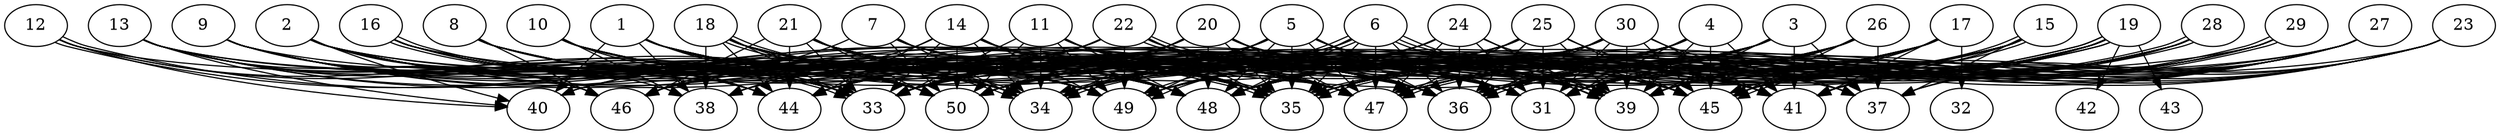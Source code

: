 // DAG automatically generated by daggen at Thu Oct  3 14:07:58 2019
// ./daggen --dot -n 50 --ccr 0.4 --fat 0.9 --regular 0.7 --density 0.9 --mindata 5242880 --maxdata 52428800 
digraph G {
  1 [size="66191360", alpha="0.03", expect_size="26476544"] 
  1 -> 31 [size ="26476544"]
  1 -> 33 [size ="26476544"]
  1 -> 34 [size ="26476544"]
  1 -> 36 [size ="26476544"]
  1 -> 38 [size ="26476544"]
  1 -> 39 [size ="26476544"]
  1 -> 40 [size ="26476544"]
  1 -> 41 [size ="26476544"]
  1 -> 48 [size ="26476544"]
  1 -> 50 [size ="26476544"]
  2 [size="103925760", alpha="0.04", expect_size="41570304"] 
  2 -> 31 [size ="41570304"]
  2 -> 33 [size ="41570304"]
  2 -> 34 [size ="41570304"]
  2 -> 36 [size ="41570304"]
  2 -> 38 [size ="41570304"]
  2 -> 39 [size ="41570304"]
  2 -> 40 [size ="41570304"]
  2 -> 41 [size ="41570304"]
  2 -> 46 [size ="41570304"]
  2 -> 48 [size ="41570304"]
  2 -> 49 [size ="41570304"]
  2 -> 50 [size ="41570304"]
  3 [size="72506880", alpha="0.14", expect_size="29002752"] 
  3 -> 31 [size ="29002752"]
  3 -> 33 [size ="29002752"]
  3 -> 35 [size ="29002752"]
  3 -> 36 [size ="29002752"]
  3 -> 37 [size ="29002752"]
  3 -> 39 [size ="29002752"]
  3 -> 40 [size ="29002752"]
  3 -> 41 [size ="29002752"]
  3 -> 50 [size ="29002752"]
  4 [size="29358080", alpha="0.14", expect_size="11743232"] 
  4 -> 31 [size ="11743232"]
  4 -> 33 [size ="11743232"]
  4 -> 35 [size ="11743232"]
  4 -> 36 [size ="11743232"]
  4 -> 39 [size ="11743232"]
  4 -> 41 [size ="11743232"]
  4 -> 44 [size ="11743232"]
  4 -> 45 [size ="11743232"]
  4 -> 49 [size ="11743232"]
  5 [size="122846720", alpha="0.17", expect_size="49138688"] 
  5 -> 31 [size ="49138688"]
  5 -> 34 [size ="49138688"]
  5 -> 35 [size ="49138688"]
  5 -> 36 [size ="49138688"]
  5 -> 39 [size ="49138688"]
  5 -> 40 [size ="49138688"]
  5 -> 45 [size ="49138688"]
  5 -> 47 [size ="49138688"]
  5 -> 48 [size ="49138688"]
  5 -> 49 [size ="49138688"]
  5 -> 50 [size ="49138688"]
  6 [size="128473600", alpha="0.10", expect_size="51389440"] 
  6 -> 35 [size ="51389440"]
  6 -> 36 [size ="51389440"]
  6 -> 38 [size ="51389440"]
  6 -> 39 [size ="51389440"]
  6 -> 39 [size ="51389440"]
  6 -> 41 [size ="51389440"]
  6 -> 47 [size ="51389440"]
  6 -> 48 [size ="51389440"]
  6 -> 49 [size ="51389440"]
  6 -> 49 [size ="51389440"]
  6 -> 50 [size ="51389440"]
  7 [size="71685120", alpha="0.13", expect_size="28674048"] 
  7 -> 34 [size ="28674048"]
  7 -> 37 [size ="28674048"]
  7 -> 39 [size ="28674048"]
  7 -> 46 [size ="28674048"]
  7 -> 48 [size ="28674048"]
  7 -> 50 [size ="28674048"]
  8 [size="69591040", alpha="0.05", expect_size="27836416"] 
  8 -> 31 [size ="27836416"]
  8 -> 33 [size ="27836416"]
  8 -> 34 [size ="27836416"]
  8 -> 35 [size ="27836416"]
  8 -> 36 [size ="27836416"]
  8 -> 46 [size ="27836416"]
  8 -> 48 [size ="27836416"]
  8 -> 49 [size ="27836416"]
  8 -> 50 [size ="27836416"]
  9 [size="101176320", alpha="0.19", expect_size="40470528"] 
  9 -> 31 [size ="40470528"]
  9 -> 33 [size ="40470528"]
  9 -> 34 [size ="40470528"]
  9 -> 36 [size ="40470528"]
  9 -> 44 [size ="40470528"]
  9 -> 46 [size ="40470528"]
  9 -> 47 [size ="40470528"]
  9 -> 48 [size ="40470528"]
  9 -> 49 [size ="40470528"]
  9 -> 50 [size ="40470528"]
  10 [size="37726720", alpha="0.06", expect_size="15090688"] 
  10 -> 31 [size ="15090688"]
  10 -> 34 [size ="15090688"]
  10 -> 35 [size ="15090688"]
  10 -> 38 [size ="15090688"]
  10 -> 44 [size ="15090688"]
  10 -> 45 [size ="15090688"]
  10 -> 47 [size ="15090688"]
  10 -> 49 [size ="15090688"]
  10 -> 50 [size ="15090688"]
  11 [size="71928320", alpha="0.09", expect_size="28771328"] 
  11 -> 33 [size ="28771328"]
  11 -> 34 [size ="28771328"]
  11 -> 35 [size ="28771328"]
  11 -> 36 [size ="28771328"]
  11 -> 39 [size ="28771328"]
  11 -> 47 [size ="28771328"]
  11 -> 48 [size ="28771328"]
  11 -> 49 [size ="28771328"]
  11 -> 50 [size ="28771328"]
  12 [size="88373760", alpha="0.14", expect_size="35349504"] 
  12 -> 33 [size ="35349504"]
  12 -> 35 [size ="35349504"]
  12 -> 35 [size ="35349504"]
  12 -> 40 [size ="35349504"]
  12 -> 47 [size ="35349504"]
  12 -> 50 [size ="35349504"]
  13 [size="113894400", alpha="0.20", expect_size="45557760"] 
  13 -> 33 [size ="45557760"]
  13 -> 35 [size ="45557760"]
  13 -> 36 [size ="45557760"]
  13 -> 39 [size ="45557760"]
  13 -> 40 [size ="45557760"]
  13 -> 44 [size ="45557760"]
  13 -> 46 [size ="45557760"]
  13 -> 47 [size ="45557760"]
  13 -> 50 [size ="45557760"]
  14 [size="80596480", alpha="0.10", expect_size="32238592"] 
  14 -> 31 [size ="32238592"]
  14 -> 33 [size ="32238592"]
  14 -> 34 [size ="32238592"]
  14 -> 35 [size ="32238592"]
  14 -> 36 [size ="32238592"]
  14 -> 38 [size ="32238592"]
  14 -> 41 [size ="32238592"]
  14 -> 44 [size ="32238592"]
  14 -> 45 [size ="32238592"]
  14 -> 47 [size ="32238592"]
  14 -> 48 [size ="32238592"]
  14 -> 49 [size ="32238592"]
  14 -> 50 [size ="32238592"]
  15 [size="45340160", alpha="0.04", expect_size="18136064"] 
  15 -> 31 [size ="18136064"]
  15 -> 33 [size ="18136064"]
  15 -> 34 [size ="18136064"]
  15 -> 35 [size ="18136064"]
  15 -> 37 [size ="18136064"]
  15 -> 39 [size ="18136064"]
  15 -> 41 [size ="18136064"]
  15 -> 45 [size ="18136064"]
  15 -> 45 [size ="18136064"]
  15 -> 47 [size ="18136064"]
  15 -> 48 [size ="18136064"]
  15 -> 49 [size ="18136064"]
  15 -> 50 [size ="18136064"]
  16 [size="28715520", alpha="0.03", expect_size="11486208"] 
  16 -> 33 [size ="11486208"]
  16 -> 33 [size ="11486208"]
  16 -> 34 [size ="11486208"]
  16 -> 35 [size ="11486208"]
  16 -> 37 [size ="11486208"]
  16 -> 44 [size ="11486208"]
  16 -> 47 [size ="11486208"]
  16 -> 48 [size ="11486208"]
  16 -> 49 [size ="11486208"]
  16 -> 50 [size ="11486208"]
  17 [size="85527040", alpha="0.02", expect_size="34210816"] 
  17 -> 32 [size ="34210816"]
  17 -> 33 [size ="34210816"]
  17 -> 34 [size ="34210816"]
  17 -> 35 [size ="34210816"]
  17 -> 39 [size ="34210816"]
  17 -> 41 [size ="34210816"]
  17 -> 44 [size ="34210816"]
  17 -> 45 [size ="34210816"]
  17 -> 47 [size ="34210816"]
  17 -> 48 [size ="34210816"]
  18 [size="42621440", alpha="0.01", expect_size="17048576"] 
  18 -> 33 [size ="17048576"]
  18 -> 34 [size ="17048576"]
  18 -> 34 [size ="17048576"]
  18 -> 35 [size ="17048576"]
  18 -> 36 [size ="17048576"]
  18 -> 38 [size ="17048576"]
  18 -> 41 [size ="17048576"]
  18 -> 44 [size ="17048576"]
  18 -> 45 [size ="17048576"]
  18 -> 47 [size ="17048576"]
  18 -> 48 [size ="17048576"]
  18 -> 49 [size ="17048576"]
  18 -> 50 [size ="17048576"]
  19 [size="72268800", alpha="0.10", expect_size="28907520"] 
  19 -> 34 [size ="28907520"]
  19 -> 34 [size ="28907520"]
  19 -> 35 [size ="28907520"]
  19 -> 35 [size ="28907520"]
  19 -> 36 [size ="28907520"]
  19 -> 39 [size ="28907520"]
  19 -> 41 [size ="28907520"]
  19 -> 42 [size ="28907520"]
  19 -> 43 [size ="28907520"]
  19 -> 45 [size ="28907520"]
  19 -> 47 [size ="28907520"]
  19 -> 48 [size ="28907520"]
  19 -> 49 [size ="28907520"]
  19 -> 50 [size ="28907520"]
  20 [size="67082240", alpha="0.15", expect_size="26832896"] 
  20 -> 31 [size ="26832896"]
  20 -> 33 [size ="26832896"]
  20 -> 34 [size ="26832896"]
  20 -> 35 [size ="26832896"]
  20 -> 36 [size ="26832896"]
  20 -> 39 [size ="26832896"]
  20 -> 44 [size ="26832896"]
  20 -> 45 [size ="26832896"]
  20 -> 47 [size ="26832896"]
  20 -> 48 [size ="26832896"]
  20 -> 50 [size ="26832896"]
  21 [size="105021440", alpha="0.09", expect_size="42008576"] 
  21 -> 31 [size ="42008576"]
  21 -> 33 [size ="42008576"]
  21 -> 34 [size ="42008576"]
  21 -> 35 [size ="42008576"]
  21 -> 36 [size ="42008576"]
  21 -> 39 [size ="42008576"]
  21 -> 44 [size ="42008576"]
  21 -> 45 [size ="42008576"]
  21 -> 46 [size ="42008576"]
  21 -> 47 [size ="42008576"]
  21 -> 48 [size ="42008576"]
  21 -> 49 [size ="42008576"]
  21 -> 50 [size ="42008576"]
  22 [size="40222720", alpha="0.18", expect_size="16089088"] 
  22 -> 31 [size ="16089088"]
  22 -> 33 [size ="16089088"]
  22 -> 35 [size ="16089088"]
  22 -> 36 [size ="16089088"]
  22 -> 39 [size ="16089088"]
  22 -> 39 [size ="16089088"]
  22 -> 40 [size ="16089088"]
  22 -> 44 [size ="16089088"]
  22 -> 45 [size ="16089088"]
  22 -> 46 [size ="16089088"]
  22 -> 47 [size ="16089088"]
  22 -> 49 [size ="16089088"]
  23 [size="123164160", alpha="0.18", expect_size="49265664"] 
  23 -> 31 [size ="49265664"]
  23 -> 33 [size ="49265664"]
  23 -> 35 [size ="49265664"]
  23 -> 36 [size ="49265664"]
  23 -> 41 [size ="49265664"]
  23 -> 45 [size ="49265664"]
  23 -> 47 [size ="49265664"]
  24 [size="122767360", alpha="0.20", expect_size="49106944"] 
  24 -> 31 [size ="49106944"]
  24 -> 33 [size ="49106944"]
  24 -> 34 [size ="49106944"]
  24 -> 36 [size ="49106944"]
  24 -> 39 [size ="49106944"]
  24 -> 45 [size ="49106944"]
  24 -> 47 [size ="49106944"]
  24 -> 48 [size ="49106944"]
  24 -> 49 [size ="49106944"]
  25 [size="60925440", alpha="0.00", expect_size="24370176"] 
  25 -> 31 [size ="24370176"]
  25 -> 33 [size ="24370176"]
  25 -> 34 [size ="24370176"]
  25 -> 36 [size ="24370176"]
  25 -> 39 [size ="24370176"]
  25 -> 41 [size ="24370176"]
  25 -> 45 [size ="24370176"]
  25 -> 47 [size ="24370176"]
  25 -> 48 [size ="24370176"]
  25 -> 49 [size ="24370176"]
  25 -> 50 [size ="24370176"]
  26 [size="86069760", alpha="0.01", expect_size="34427904"] 
  26 -> 31 [size ="34427904"]
  26 -> 33 [size ="34427904"]
  26 -> 34 [size ="34427904"]
  26 -> 36 [size ="34427904"]
  26 -> 37 [size ="34427904"]
  26 -> 39 [size ="34427904"]
  26 -> 45 [size ="34427904"]
  26 -> 47 [size ="34427904"]
  26 -> 48 [size ="34427904"]
  26 -> 50 [size ="34427904"]
  27 [size="102696960", alpha="0.11", expect_size="41078784"] 
  27 -> 31 [size ="41078784"]
  27 -> 34 [size ="41078784"]
  27 -> 35 [size ="41078784"]
  27 -> 36 [size ="41078784"]
  27 -> 37 [size ="41078784"]
  27 -> 39 [size ="41078784"]
  27 -> 41 [size ="41078784"]
  27 -> 45 [size ="41078784"]
  27 -> 46 [size ="41078784"]
  27 -> 47 [size ="41078784"]
  27 -> 48 [size ="41078784"]
  28 [size="117365760", alpha="0.11", expect_size="46946304"] 
  28 -> 31 [size ="46946304"]
  28 -> 35 [size ="46946304"]
  28 -> 36 [size ="46946304"]
  28 -> 36 [size ="46946304"]
  28 -> 37 [size ="46946304"]
  28 -> 39 [size ="46946304"]
  28 -> 47 [size ="46946304"]
  28 -> 48 [size ="46946304"]
  28 -> 49 [size ="46946304"]
  29 [size="121943040", alpha="0.06", expect_size="48777216"] 
  29 -> 31 [size ="48777216"]
  29 -> 35 [size ="48777216"]
  29 -> 36 [size ="48777216"]
  29 -> 39 [size ="48777216"]
  29 -> 41 [size ="48777216"]
  29 -> 47 [size ="48777216"]
  29 -> 47 [size ="48777216"]
  29 -> 50 [size ="48777216"]
  30 [size="62784000", alpha="0.04", expect_size="25113600"] 
  30 -> 31 [size ="25113600"]
  30 -> 35 [size ="25113600"]
  30 -> 36 [size ="25113600"]
  30 -> 37 [size ="25113600"]
  30 -> 38 [size ="25113600"]
  30 -> 39 [size ="25113600"]
  30 -> 41 [size ="25113600"]
  30 -> 44 [size ="25113600"]
  30 -> 45 [size ="25113600"]
  30 -> 48 [size ="25113600"]
  30 -> 49 [size ="25113600"]
  30 -> 50 [size ="25113600"]
  31 [size="32640000", alpha="0.13", expect_size="13056000"] 
  32 [size="84590080", alpha="0.15", expect_size="33836032"] 
  33 [size="73528320", alpha="0.14", expect_size="29411328"] 
  34 [size="58854400", alpha="0.04", expect_size="23541760"] 
  35 [size="56819200", alpha="0.20", expect_size="22727680"] 
  36 [size="59197440", alpha="0.18", expect_size="23678976"] 
  37 [size="63390720", alpha="0.08", expect_size="25356288"] 
  38 [size="127979520", alpha="0.04", expect_size="51191808"] 
  39 [size="73518080", alpha="0.10", expect_size="29407232"] 
  40 [size="106040320", alpha="0.04", expect_size="42416128"] 
  41 [size="14238720", alpha="0.15", expect_size="5695488"] 
  42 [size="92864000", alpha="0.10", expect_size="37145600"] 
  43 [size="63288320", alpha="0.03", expect_size="25315328"] 
  44 [size="26306560", alpha="0.15", expect_size="10522624"] 
  45 [size="49405440", alpha="0.16", expect_size="19762176"] 
  46 [size="46855680", alpha="0.08", expect_size="18742272"] 
  47 [size="34270720", alpha="0.16", expect_size="13708288"] 
  48 [size="84067840", alpha="0.02", expect_size="33627136"] 
  49 [size="107801600", alpha="0.06", expect_size="43120640"] 
  50 [size="46666240", alpha="0.18", expect_size="18666496"] 
}
